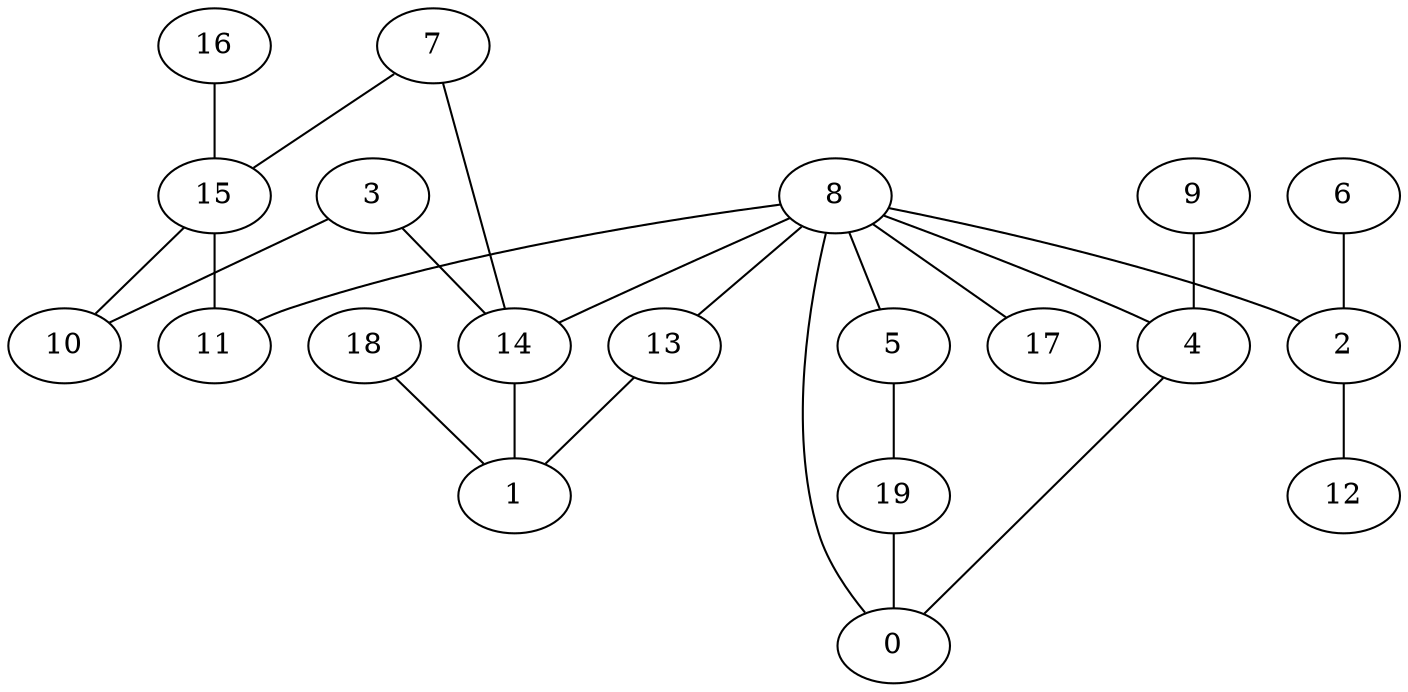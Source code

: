 digraph GG_graph {

subgraph G_graph {
edge [color = black]
"16" -> "15" [dir = none]
"3" -> "14" [dir = none]
"18" -> "1" [dir = none]
"9" -> "4" [dir = none]
"5" -> "19" [dir = none]
"8" -> "11" [dir = none]
"8" -> "4" [dir = none]
"8" -> "5" [dir = none]
"8" -> "17" [dir = none]
"8" -> "2" [dir = none]
"8" -> "14" [dir = none]
"8" -> "13" [dir = none]
"2" -> "12" [dir = none]
"6" -> "2" [dir = none]
"19" -> "0" [dir = none]
"7" -> "15" [dir = none]
"7" -> "14" [dir = none]
"13" -> "1" [dir = none]
"15" -> "10" [dir = none]
"15" -> "11" [dir = none]
"8" -> "0" [dir = none]
"14" -> "1" [dir = none]
"4" -> "0" [dir = none]
"3" -> "10" [dir = none]
}

}
